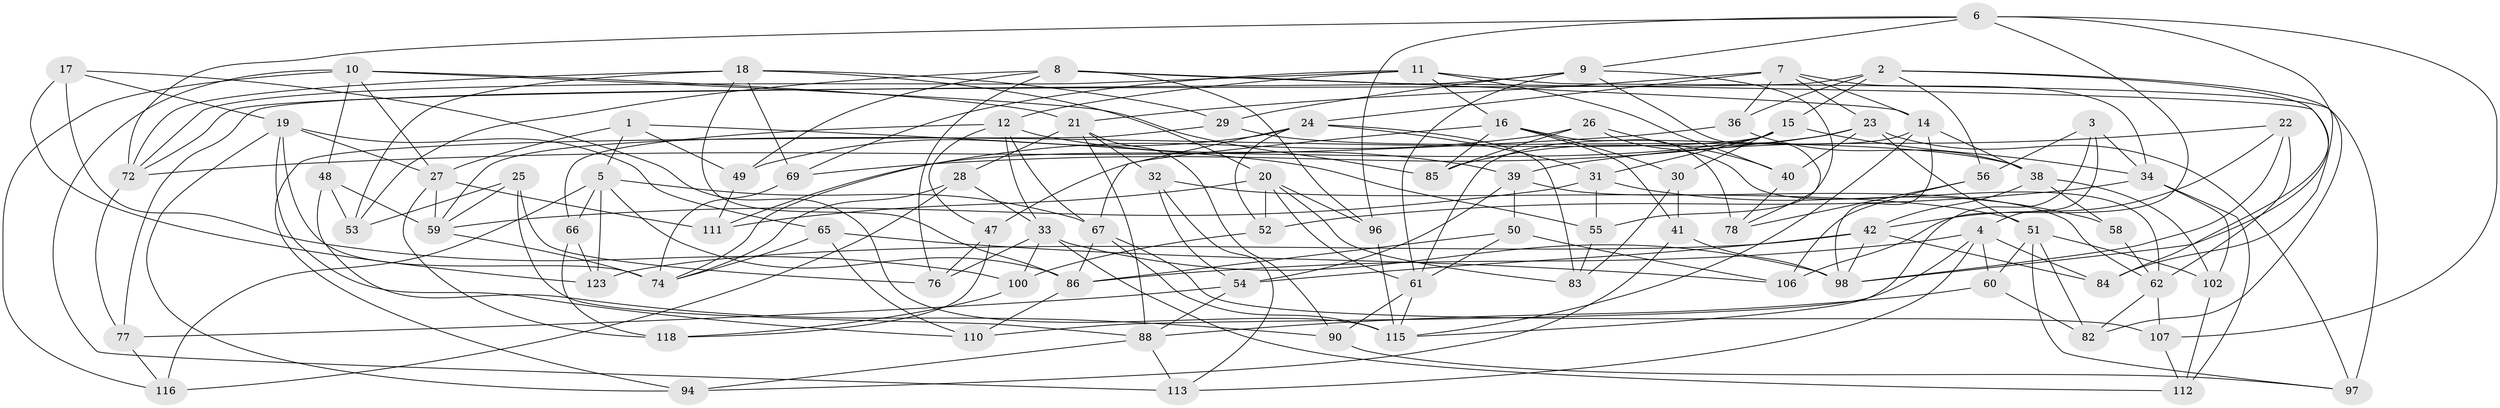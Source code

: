 // Generated by graph-tools (version 1.1) at 2025/52/02/27/25 19:52:31]
// undirected, 86 vertices, 208 edges
graph export_dot {
graph [start="1"]
  node [color=gray90,style=filled];
  1;
  2 [super="+109"];
  3;
  4 [super="+64"];
  5 [super="+75"];
  6 [super="+44"];
  7 [super="+13"];
  8 [super="+103"];
  9 [super="+101"];
  10 [super="+80"];
  11 [super="+43"];
  12 [super="+63"];
  14 [super="+45"];
  15 [super="+57"];
  16 [super="+120"];
  17;
  18 [super="+108"];
  19 [super="+114"];
  20 [super="+35"];
  21 [super="+104"];
  22;
  23 [super="+124"];
  24 [super="+79"];
  25;
  26;
  27 [super="+46"];
  28;
  29;
  30;
  31 [super="+37"];
  32;
  33 [super="+95"];
  34 [super="+73"];
  36;
  38 [super="+91"];
  39 [super="+87"];
  40;
  41;
  42 [super="+71"];
  47;
  48;
  49;
  50;
  51 [super="+122"];
  52;
  53;
  54 [super="+70"];
  55;
  56;
  58;
  59 [super="+68"];
  60;
  61 [super="+92"];
  62 [super="+105"];
  65;
  66;
  67 [super="+81"];
  69;
  72 [super="+121"];
  74 [super="+117"];
  76;
  77;
  78;
  82;
  83;
  84;
  85;
  86 [super="+93"];
  88 [super="+89"];
  90;
  94;
  96;
  97;
  98 [super="+99"];
  100;
  102;
  106;
  107;
  110;
  111;
  112;
  113;
  115 [super="+119"];
  116;
  118;
  123;
  1 -- 49;
  1 -- 55;
  1 -- 5;
  1 -- 27;
  2 -- 36;
  2 -- 56;
  2 -- 82;
  2 -- 77;
  2 -- 98;
  2 -- 15;
  3 -- 56;
  3 -- 115;
  3 -- 34;
  3 -- 4;
  4 -- 60;
  4 -- 84;
  4 -- 113;
  4 -- 110;
  4 -- 86;
  5 -- 67;
  5 -- 123;
  5 -- 66;
  5 -- 116;
  5 -- 86;
  6 -- 84;
  6 -- 96;
  6 -- 107;
  6 -- 72;
  6 -- 9;
  6 -- 106;
  7 -- 23;
  7 -- 21;
  7 -- 34;
  7 -- 36;
  7 -- 14;
  7 -- 24;
  8 -- 53;
  8 -- 84;
  8 -- 96;
  8 -- 49;
  8 -- 76;
  8 -- 14;
  9 -- 61;
  9 -- 29;
  9 -- 78;
  9 -- 72;
  9 -- 55;
  10 -- 48;
  10 -- 116;
  10 -- 113;
  10 -- 85;
  10 -- 21;
  10 -- 27;
  11 -- 97;
  11 -- 69;
  11 -- 40;
  11 -- 16;
  11 -- 72;
  11 -- 12;
  12 -- 66;
  12 -- 67;
  12 -- 39;
  12 -- 33;
  12 -- 47;
  14 -- 98;
  14 -- 115;
  14 -- 38;
  14 -- 61;
  15 -- 111;
  15 -- 30;
  15 -- 34;
  15 -- 31;
  15 -- 59;
  16 -- 78;
  16 -- 85;
  16 -- 41;
  16 -- 30;
  16 -- 47;
  17 -- 123;
  17 -- 100;
  17 -- 19;
  17 -- 115;
  18 -- 29;
  18 -- 69;
  18 -- 53;
  18 -- 20;
  18 -- 72;
  18 -- 86;
  19 -- 94;
  19 -- 110;
  19 -- 74;
  19 -- 65;
  19 -- 27;
  20 -- 52;
  20 -- 111;
  20 -- 96;
  20 -- 83;
  20 -- 61;
  21 -- 90;
  21 -- 32;
  21 -- 88;
  21 -- 28;
  22 -- 62;
  22 -- 98;
  22 -- 42;
  22 -- 39;
  23 -- 40;
  23 -- 97;
  23 -- 51;
  23 -- 69;
  23 -- 85;
  24 -- 83;
  24 -- 52;
  24 -- 31;
  24 -- 49;
  24 -- 67;
  25 -- 76;
  25 -- 59;
  25 -- 53;
  25 -- 88;
  26 -- 40;
  26 -- 85;
  26 -- 74;
  26 -- 62;
  27 -- 111;
  27 -- 59;
  27 -- 118;
  28 -- 33;
  28 -- 116;
  28 -- 74;
  29 -- 94;
  29 -- 38;
  30 -- 83;
  30 -- 41;
  31 -- 59;
  31 -- 58 [weight=2];
  31 -- 55;
  32 -- 113;
  32 -- 51;
  32 -- 54;
  33 -- 76;
  33 -- 100;
  33 -- 112;
  33 -- 98;
  34 -- 112;
  34 -- 52;
  34 -- 102;
  36 -- 38;
  36 -- 72;
  38 -- 58;
  38 -- 42;
  38 -- 102;
  39 -- 50;
  39 -- 54 [weight=2];
  39 -- 62;
  40 -- 78;
  41 -- 94;
  41 -- 98;
  42 -- 123;
  42 -- 54;
  42 -- 84;
  42 -- 98;
  47 -- 118;
  47 -- 76;
  48 -- 53;
  48 -- 90;
  48 -- 59;
  49 -- 111;
  50 -- 86;
  50 -- 61;
  50 -- 106;
  51 -- 102;
  51 -- 60;
  51 -- 82;
  51 -- 97;
  52 -- 100;
  54 -- 77;
  54 -- 88;
  55 -- 83;
  56 -- 106;
  56 -- 78;
  58 -- 62;
  59 -- 74;
  60 -- 82;
  60 -- 88;
  61 -- 90;
  61 -- 115;
  62 -- 82;
  62 -- 107;
  65 -- 106;
  65 -- 110;
  65 -- 74;
  66 -- 118;
  66 -- 123;
  67 -- 107;
  67 -- 86;
  67 -- 115;
  69 -- 74;
  72 -- 77;
  77 -- 116;
  86 -- 110;
  88 -- 113;
  88 -- 94;
  90 -- 97;
  96 -- 115;
  100 -- 118;
  102 -- 112;
  107 -- 112;
}

